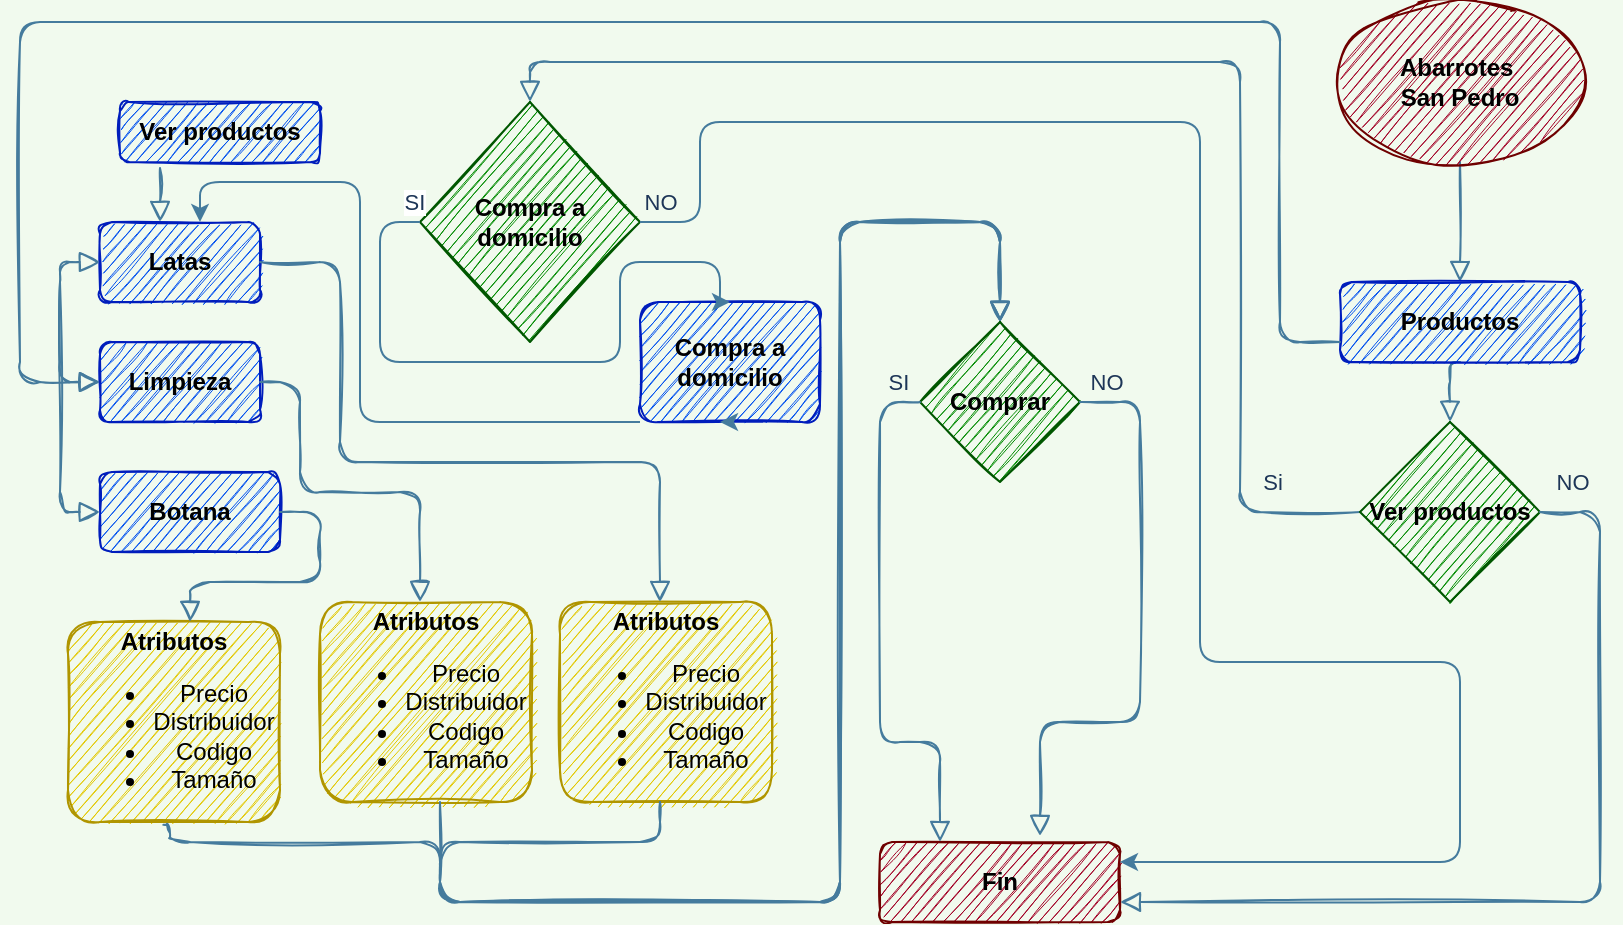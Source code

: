 <mxfile version="14.9.6" type="device"><diagram id="C5RBs43oDa-KdzZeNtuy" name="Page-1"><mxGraphModel dx="1240" dy="786" grid="1" gridSize="10" guides="1" tooltips="1" connect="1" arrows="1" fold="1" page="1" pageScale="1" pageWidth="827" pageHeight="1169" background="#F1FAEE" math="0" shadow="0"><root><mxCell id="WIyWlLk6GJQsqaUBKTNV-0"/><mxCell id="WIyWlLk6GJQsqaUBKTNV-1" parent="WIyWlLk6GJQsqaUBKTNV-0"/><mxCell id="WIyWlLk6GJQsqaUBKTNV-2" value="" style="html=1;jettySize=auto;orthogonalLoop=1;fontSize=11;endArrow=block;endFill=0;endSize=8;strokeWidth=1;shadow=0;labelBackgroundColor=none;edgeStyle=orthogonalEdgeStyle;sketch=1;strokeColor=#457B9D;fontColor=#1D3557;entryX=0.5;entryY=0;entryDx=0;entryDy=0;exitX=0.5;exitY=1;exitDx=0;exitDy=0;" parent="WIyWlLk6GJQsqaUBKTNV-1" source="7AwzQU45qid9Jn9zk8N8-6" target="WIyWlLk6GJQsqaUBKTNV-7" edge="1"><mxGeometry relative="1" as="geometry"><mxPoint x="690.059" y="50.0" as="sourcePoint"/></mxGeometry></mxCell><mxCell id="WIyWlLk6GJQsqaUBKTNV-4" value="Si" style="html=1;jettySize=auto;orthogonalLoop=1;fontSize=11;endArrow=block;endFill=0;endSize=8;strokeWidth=1;shadow=0;labelBackgroundColor=none;edgeStyle=orthogonalEdgeStyle;sketch=1;strokeColor=#457B9D;fontColor=#1D3557;fillColor=#A8DADC;exitX=0;exitY=0.5;exitDx=0;exitDy=0;entryX=0.5;entryY=0;entryDx=0;entryDy=0;" parent="WIyWlLk6GJQsqaUBKTNV-1" source="7AwzQU45qid9Jn9zk8N8-1" target="7AwzQU45qid9Jn9zk8N8-8" edge="1"><mxGeometry x="-0.865" y="-15" relative="1" as="geometry"><mxPoint as="offset"/><mxPoint x="510" y="330" as="sourcePoint"/><mxPoint x="299.926" y="69.941" as="targetPoint"/><Array as="points"><mxPoint x="620" y="265"/><mxPoint x="620" y="40"/><mxPoint x="265" y="40"/></Array></mxGeometry></mxCell><mxCell id="WIyWlLk6GJQsqaUBKTNV-5" value="" style="edgeStyle=orthogonalEdgeStyle;html=1;jettySize=auto;orthogonalLoop=1;fontSize=11;endArrow=block;endFill=0;endSize=8;strokeWidth=1;shadow=0;labelBackgroundColor=none;sketch=1;strokeColor=#457B9D;fontColor=#1D3557;entryX=0.5;entryY=0;entryDx=0;entryDy=0;exitX=0.5;exitY=1;exitDx=0;exitDy=0;" parent="WIyWlLk6GJQsqaUBKTNV-1" source="WIyWlLk6GJQsqaUBKTNV-7" target="7AwzQU45qid9Jn9zk8N8-1" edge="1"><mxGeometry y="10" relative="1" as="geometry"><mxPoint as="offset"/><mxPoint x="340" y="90" as="targetPoint"/></mxGeometry></mxCell><mxCell id="WIyWlLk6GJQsqaUBKTNV-7" value="&lt;b&gt;&lt;font color=&quot;#000000&quot;&gt;Productos&lt;/font&gt;&lt;/b&gt;" style="whiteSpace=wrap;html=1;fontSize=12;glass=0;strokeWidth=1;shadow=0;sketch=1;rounded=1;fillColor=#0050ef;strokeColor=#001DBC;fontColor=#ffffff;" parent="WIyWlLk6GJQsqaUBKTNV-1" vertex="1"><mxGeometry x="670" y="150" width="120" height="40" as="geometry"/></mxCell><mxCell id="WIyWlLk6GJQsqaUBKTNV-9" value="" style="edgeStyle=orthogonalEdgeStyle;html=1;jettySize=auto;orthogonalLoop=1;fontSize=11;endArrow=block;endFill=0;endSize=8;strokeWidth=1;shadow=0;labelBackgroundColor=none;sketch=1;strokeColor=#457B9D;fontColor=#1D3557;" parent="WIyWlLk6GJQsqaUBKTNV-1" source="WIyWlLk6GJQsqaUBKTNV-7" edge="1"><mxGeometry y="10" relative="1" as="geometry"><mxPoint as="offset"/><mxPoint x="50" y="200" as="targetPoint"/><Array as="points"><mxPoint x="640" y="180"/><mxPoint x="640" y="20"/><mxPoint x="10" y="20"/><mxPoint x="10" y="200"/></Array></mxGeometry></mxCell><mxCell id="WIyWlLk6GJQsqaUBKTNV-11" value="&lt;font color=&quot;#000000&quot;&gt;&lt;b&gt;Fin&lt;/b&gt;&lt;/font&gt;" style="whiteSpace=wrap;html=1;fontSize=12;glass=0;strokeWidth=1;shadow=0;sketch=1;rounded=1;fillColor=#a20025;strokeColor=#6F0000;fontColor=#ffffff;" parent="WIyWlLk6GJQsqaUBKTNV-1" vertex="1"><mxGeometry x="440" y="430" width="120" height="40" as="geometry"/></mxCell><mxCell id="WIyWlLk6GJQsqaUBKTNV-12" value="&lt;font color=&quot;#000000&quot;&gt;&lt;b&gt;Latas&lt;/b&gt;&lt;/font&gt;" style="whiteSpace=wrap;html=1;fontSize=12;glass=0;strokeWidth=1;shadow=0;sketch=1;rounded=1;fillColor=#0050ef;strokeColor=#001DBC;fontColor=#ffffff;" parent="WIyWlLk6GJQsqaUBKTNV-1" vertex="1"><mxGeometry x="50" y="120" width="80" height="40" as="geometry"/></mxCell><mxCell id="7AwzQU45qid9Jn9zk8N8-1" value="&lt;b&gt;&lt;font color=&quot;#000000&quot;&gt;Ver productos&lt;/font&gt;&lt;/b&gt;" style="rhombus;whiteSpace=wrap;html=1;rounded=0;sketch=1;fontColor=#ffffff;strokeColor=#005700;fillColor=#008a00;" vertex="1" parent="WIyWlLk6GJQsqaUBKTNV-1"><mxGeometry x="680" y="220" width="90" height="90" as="geometry"/></mxCell><mxCell id="7AwzQU45qid9Jn9zk8N8-3" value="NO" style="html=1;jettySize=auto;orthogonalLoop=1;fontSize=11;endArrow=block;endFill=0;endSize=8;strokeWidth=1;shadow=0;labelBackgroundColor=none;edgeStyle=orthogonalEdgeStyle;sketch=1;strokeColor=#457B9D;fontColor=#1D3557;fillColor=#A8DADC;exitX=1;exitY=0.5;exitDx=0;exitDy=0;" edge="1" parent="WIyWlLk6GJQsqaUBKTNV-1" source="7AwzQU45qid9Jn9zk8N8-1"><mxGeometry x="-0.931" y="15" relative="1" as="geometry"><mxPoint as="offset"/><mxPoint x="540" y="320" as="sourcePoint"/><mxPoint x="560" y="460" as="targetPoint"/><Array as="points"><mxPoint x="800" y="265"/><mxPoint x="800" y="460"/></Array></mxGeometry></mxCell><mxCell id="7AwzQU45qid9Jn9zk8N8-15" style="edgeStyle=orthogonalEdgeStyle;curved=0;rounded=1;sketch=0;orthogonalLoop=1;jettySize=auto;html=1;fontColor=#1D3557;strokeColor=#457B9D;fillColor=#A8DADC;exitX=0;exitY=1;exitDx=0;exitDy=0;" edge="1" parent="WIyWlLk6GJQsqaUBKTNV-1" source="7AwzQU45qid9Jn9zk8N8-5"><mxGeometry relative="1" as="geometry"><mxPoint x="360" y="230" as="sourcePoint"/><mxPoint x="100" y="120" as="targetPoint"/><Array as="points"><mxPoint x="180" y="220"/><mxPoint x="180" y="100"/><mxPoint x="100" y="100"/></Array></mxGeometry></mxCell><mxCell id="7AwzQU45qid9Jn9zk8N8-5" value="&lt;b&gt;&lt;font color=&quot;#000000&quot;&gt;Compra a domicilio&lt;/font&gt;&lt;/b&gt;" style="rounded=1;whiteSpace=wrap;html=1;sketch=1;fontColor=#ffffff;strokeColor=#001DBC;fillColor=#0050ef;" vertex="1" parent="WIyWlLk6GJQsqaUBKTNV-1"><mxGeometry x="320" y="160" width="90" height="60" as="geometry"/></mxCell><mxCell id="7AwzQU45qid9Jn9zk8N8-6" value="&lt;b&gt;&lt;font color=&quot;#000000&quot;&gt;Abarrotes&amp;nbsp;&lt;br&gt;San Pedro&lt;/font&gt;&lt;/b&gt;" style="ellipse;whiteSpace=wrap;html=1;rounded=0;sketch=1;fontColor=#ffffff;strokeColor=#6F0000;fillColor=#a20025;" vertex="1" parent="WIyWlLk6GJQsqaUBKTNV-1"><mxGeometry x="670" y="10" width="120" height="80" as="geometry"/></mxCell><mxCell id="7AwzQU45qid9Jn9zk8N8-8" value="&lt;font color=&quot;#000000&quot;&gt;&lt;b&gt;Compra a domicilio&lt;/b&gt;&lt;/font&gt;" style="rhombus;whiteSpace=wrap;html=1;rounded=0;sketch=1;fontColor=#ffffff;strokeColor=#005700;fillColor=#008a00;" vertex="1" parent="WIyWlLk6GJQsqaUBKTNV-1"><mxGeometry x="210" y="60" width="110" height="120" as="geometry"/></mxCell><mxCell id="7AwzQU45qid9Jn9zk8N8-9" style="edgeStyle=orthogonalEdgeStyle;curved=0;rounded=1;sketch=0;orthogonalLoop=1;jettySize=auto;html=1;exitX=0.5;exitY=1;exitDx=0;exitDy=0;entryX=0.444;entryY=1.006;entryDx=0;entryDy=0;entryPerimeter=0;fontColor=#1D3557;strokeColor=#457B9D;fillColor=#A8DADC;" edge="1" parent="WIyWlLk6GJQsqaUBKTNV-1" source="7AwzQU45qid9Jn9zk8N8-5" target="7AwzQU45qid9Jn9zk8N8-5"><mxGeometry relative="1" as="geometry"/></mxCell><mxCell id="7AwzQU45qid9Jn9zk8N8-11" value="&lt;b&gt;&lt;font color=&quot;#000000&quot;&gt;Limpieza&lt;/font&gt;&lt;/b&gt;" style="rounded=1;whiteSpace=wrap;html=1;sketch=1;fontColor=#ffffff;strokeColor=#001DBC;fillColor=#0050ef;" vertex="1" parent="WIyWlLk6GJQsqaUBKTNV-1"><mxGeometry x="50" y="180" width="80" height="40" as="geometry"/></mxCell><mxCell id="7AwzQU45qid9Jn9zk8N8-12" value="&lt;font color=&quot;#000000&quot;&gt;&lt;b&gt;Botana&lt;/b&gt;&lt;/font&gt;" style="rounded=1;whiteSpace=wrap;html=1;sketch=1;fontColor=#ffffff;strokeColor=#001DBC;fillColor=#0050ef;" vertex="1" parent="WIyWlLk6GJQsqaUBKTNV-1"><mxGeometry x="50" y="245" width="90" height="40" as="geometry"/></mxCell><mxCell id="7AwzQU45qid9Jn9zk8N8-14" value="NO" style="edgeStyle=orthogonalEdgeStyle;html=1;jettySize=auto;orthogonalLoop=1;fontSize=11;endArrow=block;endFill=0;endSize=8;strokeWidth=1;shadow=0;labelBackgroundColor=none;sketch=1;strokeColor=#457B9D;fontColor=#1D3557;entryX=0;entryY=0.5;entryDx=0;entryDy=0;" edge="1" parent="WIyWlLk6GJQsqaUBKTNV-1" target="WIyWlLk6GJQsqaUBKTNV-12"><mxGeometry x="1" y="282" relative="1" as="geometry"><mxPoint x="280" y="252" as="offset"/><mxPoint x="30" y="150" as="sourcePoint"/><mxPoint x="-130" y="250" as="targetPoint"/><Array as="points"><mxPoint x="30" y="150"/><mxPoint x="30" y="110"/></Array></mxGeometry></mxCell><mxCell id="7AwzQU45qid9Jn9zk8N8-16" value="" style="edgeStyle=orthogonalEdgeStyle;html=1;jettySize=auto;orthogonalLoop=1;fontSize=11;endArrow=block;endFill=0;endSize=8;strokeWidth=1;shadow=0;labelBackgroundColor=none;sketch=1;strokeColor=#457B9D;fontColor=#1D3557;entryX=0;entryY=0.5;entryDx=0;entryDy=0;" edge="1" parent="WIyWlLk6GJQsqaUBKTNV-1" target="7AwzQU45qid9Jn9zk8N8-11"><mxGeometry x="-0.143" relative="1" as="geometry"><mxPoint as="offset"/><mxPoint x="30" y="150" as="sourcePoint"/><mxPoint x="60" y="120" as="targetPoint"/><Array as="points"><mxPoint x="30" y="200"/></Array></mxGeometry></mxCell><mxCell id="7AwzQU45qid9Jn9zk8N8-17" value="" style="edgeStyle=orthogonalEdgeStyle;html=1;jettySize=auto;orthogonalLoop=1;fontSize=11;endArrow=block;endFill=0;endSize=8;strokeWidth=1;shadow=0;labelBackgroundColor=none;sketch=1;strokeColor=#457B9D;fontColor=#1D3557;entryX=0;entryY=0.5;entryDx=0;entryDy=0;" edge="1" parent="WIyWlLk6GJQsqaUBKTNV-1" target="7AwzQU45qid9Jn9zk8N8-12"><mxGeometry y="10" relative="1" as="geometry"><mxPoint as="offset"/><mxPoint x="30" y="150" as="sourcePoint"/><mxPoint x="70" y="130" as="targetPoint"/><Array as="points"><mxPoint x="30" y="265"/></Array></mxGeometry></mxCell><mxCell id="7AwzQU45qid9Jn9zk8N8-18" style="edgeStyle=orthogonalEdgeStyle;curved=0;rounded=1;sketch=0;orthogonalLoop=1;jettySize=auto;html=1;fontColor=#1D3557;strokeColor=#457B9D;fillColor=#A8DADC;exitX=1;exitY=0.5;exitDx=0;exitDy=0;entryX=1;entryY=0.25;entryDx=0;entryDy=0;" edge="1" parent="WIyWlLk6GJQsqaUBKTNV-1" source="7AwzQU45qid9Jn9zk8N8-8" target="WIyWlLk6GJQsqaUBKTNV-11"><mxGeometry relative="1" as="geometry"><mxPoint x="220" y="230" as="sourcePoint"/><mxPoint x="530" y="420" as="targetPoint"/><Array as="points"><mxPoint x="350" y="120"/><mxPoint x="350" y="70"/><mxPoint x="600" y="70"/><mxPoint x="600" y="340"/><mxPoint x="730" y="340"/><mxPoint x="730" y="440"/></Array></mxGeometry></mxCell><mxCell id="7AwzQU45qid9Jn9zk8N8-20" style="edgeStyle=orthogonalEdgeStyle;curved=0;rounded=1;sketch=0;orthogonalLoop=1;jettySize=auto;html=1;fontColor=#1D3557;strokeColor=#457B9D;fillColor=#A8DADC;exitX=0;exitY=0.5;exitDx=0;exitDy=0;entryX=0.5;entryY=0;entryDx=0;entryDy=0;" edge="1" parent="WIyWlLk6GJQsqaUBKTNV-1" source="7AwzQU45qid9Jn9zk8N8-8" target="7AwzQU45qid9Jn9zk8N8-5"><mxGeometry relative="1" as="geometry"><mxPoint x="230" y="240" as="sourcePoint"/><mxPoint x="98" y="71" as="targetPoint"/><Array as="points"><mxPoint x="190" y="120"/><mxPoint x="190" y="190"/><mxPoint x="310" y="190"/><mxPoint x="310" y="140"/><mxPoint x="360" y="140"/><mxPoint x="360" y="160"/></Array></mxGeometry></mxCell><mxCell id="7AwzQU45qid9Jn9zk8N8-22" value="SI" style="edgeLabel;html=1;align=center;verticalAlign=middle;resizable=0;points=[];fontColor=#1D3557;" vertex="1" connectable="0" parent="7AwzQU45qid9Jn9zk8N8-20"><mxGeometry x="-0.358" relative="1" as="geometry"><mxPoint x="-1" y="-80" as="offset"/></mxGeometry></mxCell><mxCell id="7AwzQU45qid9Jn9zk8N8-23" value="&lt;font color=&quot;#000000&quot;&gt;&lt;b&gt;Ver productos&lt;/b&gt;&lt;/font&gt;" style="rounded=1;whiteSpace=wrap;html=1;sketch=1;fontColor=#ffffff;strokeColor=#001DBC;fillColor=#0050ef;" vertex="1" parent="WIyWlLk6GJQsqaUBKTNV-1"><mxGeometry x="60" y="60" width="100" height="30" as="geometry"/></mxCell><mxCell id="7AwzQU45qid9Jn9zk8N8-25" value="" style="edgeStyle=orthogonalEdgeStyle;html=1;jettySize=auto;orthogonalLoop=1;fontSize=11;endArrow=block;endFill=0;endSize=8;strokeWidth=1;shadow=0;labelBackgroundColor=none;sketch=1;strokeColor=#457B9D;fontColor=#1D3557;" edge="1" parent="WIyWlLk6GJQsqaUBKTNV-1"><mxGeometry x="-0.143" relative="1" as="geometry"><mxPoint as="offset"/><mxPoint x="80" y="93" as="sourcePoint"/><mxPoint x="80" y="120" as="targetPoint"/><Array as="points"><mxPoint x="80" y="93"/><mxPoint x="80" y="120"/></Array></mxGeometry></mxCell><mxCell id="7AwzQU45qid9Jn9zk8N8-27" value="&lt;font color=&quot;#000000&quot;&gt;&lt;b&gt;Comprar&lt;/b&gt;&lt;/font&gt;" style="rhombus;whiteSpace=wrap;html=1;rounded=0;sketch=1;fontColor=#ffffff;strokeColor=#005700;fillColor=#008a00;" vertex="1" parent="WIyWlLk6GJQsqaUBKTNV-1"><mxGeometry x="460" y="170" width="80" height="80" as="geometry"/></mxCell><mxCell id="7AwzQU45qid9Jn9zk8N8-30" value="&lt;b&gt;Atributos&lt;/b&gt;&lt;br&gt;&lt;ul&gt;&lt;li&gt;Precio&lt;/li&gt;&lt;li&gt;Distribuidor&lt;/li&gt;&lt;li&gt;Codigo&lt;/li&gt;&lt;li&gt;Tamaño&lt;/li&gt;&lt;/ul&gt;" style="rounded=1;whiteSpace=wrap;html=1;sketch=1;fontColor=#000000;strokeColor=#B09500;fillColor=#e3c800;arcSize=16;" vertex="1" parent="WIyWlLk6GJQsqaUBKTNV-1"><mxGeometry x="34" y="320" width="106" height="100" as="geometry"/></mxCell><mxCell id="7AwzQU45qid9Jn9zk8N8-33" value="&lt;b&gt;Atributos&lt;/b&gt;&lt;br&gt;&lt;ul&gt;&lt;li&gt;Precio&lt;/li&gt;&lt;li&gt;Distribuidor&lt;/li&gt;&lt;li&gt;Codigo&lt;/li&gt;&lt;li&gt;Tamaño&lt;/li&gt;&lt;/ul&gt;" style="rounded=1;whiteSpace=wrap;html=1;sketch=1;fontColor=#000000;strokeColor=#B09500;fillColor=#e3c800;arcSize=16;" vertex="1" parent="WIyWlLk6GJQsqaUBKTNV-1"><mxGeometry x="280" y="310" width="106" height="100" as="geometry"/></mxCell><mxCell id="7AwzQU45qid9Jn9zk8N8-34" value="&lt;b&gt;Atributos&lt;/b&gt;&lt;br&gt;&lt;ul&gt;&lt;li&gt;Precio&lt;/li&gt;&lt;li&gt;Distribuidor&lt;/li&gt;&lt;li&gt;Codigo&lt;/li&gt;&lt;li&gt;Tamaño&lt;/li&gt;&lt;/ul&gt;" style="rounded=1;whiteSpace=wrap;html=1;sketch=1;fontColor=#000000;strokeColor=#B09500;fillColor=#e3c800;arcSize=16;" vertex="1" parent="WIyWlLk6GJQsqaUBKTNV-1"><mxGeometry x="160" y="310" width="106" height="100" as="geometry"/></mxCell><mxCell id="7AwzQU45qid9Jn9zk8N8-35" value="" style="edgeStyle=orthogonalEdgeStyle;html=1;jettySize=auto;orthogonalLoop=1;fontSize=11;endArrow=block;endFill=0;endSize=8;strokeWidth=1;shadow=0;labelBackgroundColor=none;sketch=1;strokeColor=#457B9D;fontColor=#1D3557;" edge="1" parent="WIyWlLk6GJQsqaUBKTNV-1" source="7AwzQU45qid9Jn9zk8N8-12"><mxGeometry y="10" relative="1" as="geometry"><mxPoint as="offset"/><mxPoint x="160" y="195" as="sourcePoint"/><mxPoint x="95" y="320" as="targetPoint"/><Array as="points"><mxPoint x="160" y="265"/><mxPoint x="160" y="300"/><mxPoint x="95" y="300"/></Array></mxGeometry></mxCell><mxCell id="7AwzQU45qid9Jn9zk8N8-36" value="" style="edgeStyle=orthogonalEdgeStyle;html=1;jettySize=auto;orthogonalLoop=1;fontSize=11;endArrow=block;endFill=0;endSize=8;strokeWidth=1;shadow=0;labelBackgroundColor=none;sketch=1;strokeColor=#457B9D;fontColor=#1D3557;exitX=1;exitY=0.5;exitDx=0;exitDy=0;" edge="1" parent="WIyWlLk6GJQsqaUBKTNV-1" source="7AwzQU45qid9Jn9zk8N8-11"><mxGeometry y="10" relative="1" as="geometry"><mxPoint as="offset"/><mxPoint x="255" y="255" as="sourcePoint"/><mxPoint x="210" y="310" as="targetPoint"/><Array as="points"><mxPoint x="150" y="200"/><mxPoint x="150" y="255"/><mxPoint x="210" y="255"/></Array></mxGeometry></mxCell><mxCell id="7AwzQU45qid9Jn9zk8N8-37" value="" style="edgeStyle=orthogonalEdgeStyle;html=1;jettySize=auto;orthogonalLoop=1;fontSize=11;endArrow=block;endFill=0;endSize=8;strokeWidth=1;shadow=0;labelBackgroundColor=none;sketch=1;strokeColor=#457B9D;fontColor=#1D3557;exitX=1;exitY=0.5;exitDx=0;exitDy=0;" edge="1" parent="WIyWlLk6GJQsqaUBKTNV-1" source="WIyWlLk6GJQsqaUBKTNV-12"><mxGeometry y="10" relative="1" as="geometry"><mxPoint as="offset"/><mxPoint x="170" y="160" as="sourcePoint"/><mxPoint x="330" y="310" as="targetPoint"/><Array as="points"><mxPoint x="170" y="140"/><mxPoint x="170" y="240"/><mxPoint x="330" y="240"/></Array></mxGeometry></mxCell><mxCell id="7AwzQU45qid9Jn9zk8N8-38" value="" style="edgeStyle=orthogonalEdgeStyle;html=1;jettySize=auto;orthogonalLoop=1;fontSize=11;endArrow=block;endFill=0;endSize=8;strokeWidth=1;shadow=0;labelBackgroundColor=none;sketch=1;strokeColor=#457B9D;fontColor=#1D3557;exitX=0.45;exitY=1.014;exitDx=0;exitDy=0;exitPerimeter=0;" edge="1" parent="WIyWlLk6GJQsqaUBKTNV-1" source="7AwzQU45qid9Jn9zk8N8-30"><mxGeometry y="10" relative="1" as="geometry"><mxPoint as="offset"/><mxPoint x="85" y="450.0" as="sourcePoint"/><mxPoint x="500" y="170" as="targetPoint"/><Array as="points"><mxPoint x="85" y="421"/><mxPoint x="85" y="430"/><mxPoint x="220" y="430"/><mxPoint x="220" y="460"/><mxPoint x="420" y="460"/><mxPoint x="420" y="120"/><mxPoint x="500" y="120"/></Array></mxGeometry></mxCell><mxCell id="7AwzQU45qid9Jn9zk8N8-39" value="" style="edgeStyle=orthogonalEdgeStyle;html=1;jettySize=auto;orthogonalLoop=1;fontSize=11;endArrow=block;endFill=0;endSize=8;strokeWidth=1;shadow=0;labelBackgroundColor=none;sketch=1;strokeColor=#457B9D;fontColor=#1D3557;exitX=0.45;exitY=1.014;exitDx=0;exitDy=0;exitPerimeter=0;" edge="1" parent="WIyWlLk6GJQsqaUBKTNV-1"><mxGeometry y="10" relative="1" as="geometry"><mxPoint as="offset"/><mxPoint x="330.0" y="410" as="sourcePoint"/><mxPoint x="500" y="170" as="targetPoint"/><Array as="points"><mxPoint x="330" y="430"/><mxPoint x="220" y="430"/><mxPoint x="220" y="460"/><mxPoint x="420" y="460"/><mxPoint x="420" y="120"/><mxPoint x="500" y="120"/></Array></mxGeometry></mxCell><mxCell id="7AwzQU45qid9Jn9zk8N8-40" value="" style="edgeStyle=orthogonalEdgeStyle;html=1;jettySize=auto;orthogonalLoop=1;fontSize=11;endArrow=block;endFill=0;endSize=8;strokeWidth=1;shadow=0;labelBackgroundColor=none;sketch=1;strokeColor=#457B9D;fontColor=#1D3557;entryX=0.5;entryY=0;entryDx=0;entryDy=0;" edge="1" parent="WIyWlLk6GJQsqaUBKTNV-1" target="7AwzQU45qid9Jn9zk8N8-27"><mxGeometry y="10" relative="1" as="geometry"><mxPoint as="offset"/><mxPoint x="220" y="410" as="sourcePoint"/><mxPoint x="400" y="230" as="targetPoint"/><Array as="points"><mxPoint x="220" y="460"/><mxPoint x="420" y="460"/><mxPoint x="420" y="120"/><mxPoint x="500" y="120"/></Array></mxGeometry></mxCell><mxCell id="7AwzQU45qid9Jn9zk8N8-41" value="NO" style="html=1;jettySize=auto;orthogonalLoop=1;fontSize=11;endArrow=block;endFill=0;endSize=8;strokeWidth=1;shadow=0;labelBackgroundColor=none;edgeStyle=orthogonalEdgeStyle;sketch=1;strokeColor=#457B9D;fontColor=#1D3557;exitX=1;exitY=0.5;exitDx=0;exitDy=0;" edge="1" parent="WIyWlLk6GJQsqaUBKTNV-1" source="7AwzQU45qid9Jn9zk8N8-27"><mxGeometry x="-0.916" y="10" relative="1" as="geometry"><mxPoint as="offset"/><mxPoint x="550" y="140" as="sourcePoint"/><mxPoint x="520" y="427" as="targetPoint"/><Array as="points"><mxPoint x="570" y="210"/><mxPoint x="570" y="370"/><mxPoint x="520" y="370"/></Array></mxGeometry></mxCell><mxCell id="7AwzQU45qid9Jn9zk8N8-43" value="SI" style="html=1;jettySize=auto;orthogonalLoop=1;fontSize=11;endArrow=block;endFill=0;endSize=8;strokeWidth=1;shadow=0;labelBackgroundColor=none;edgeStyle=orthogonalEdgeStyle;sketch=1;strokeColor=#457B9D;fontColor=#1D3557;exitX=0;exitY=0.5;exitDx=0;exitDy=0;entryX=0.25;entryY=0;entryDx=0;entryDy=0;" edge="1" parent="WIyWlLk6GJQsqaUBKTNV-1" source="7AwzQU45qid9Jn9zk8N8-27" target="WIyWlLk6GJQsqaUBKTNV-11"><mxGeometry x="-0.92" y="-10" relative="1" as="geometry"><mxPoint as="offset"/><mxPoint x="530" y="260" as="sourcePoint"/><mxPoint x="470" y="420" as="targetPoint"/><Array as="points"><mxPoint x="440" y="210"/><mxPoint x="440" y="380"/><mxPoint x="470" y="380"/></Array></mxGeometry></mxCell></root></mxGraphModel></diagram></mxfile>

